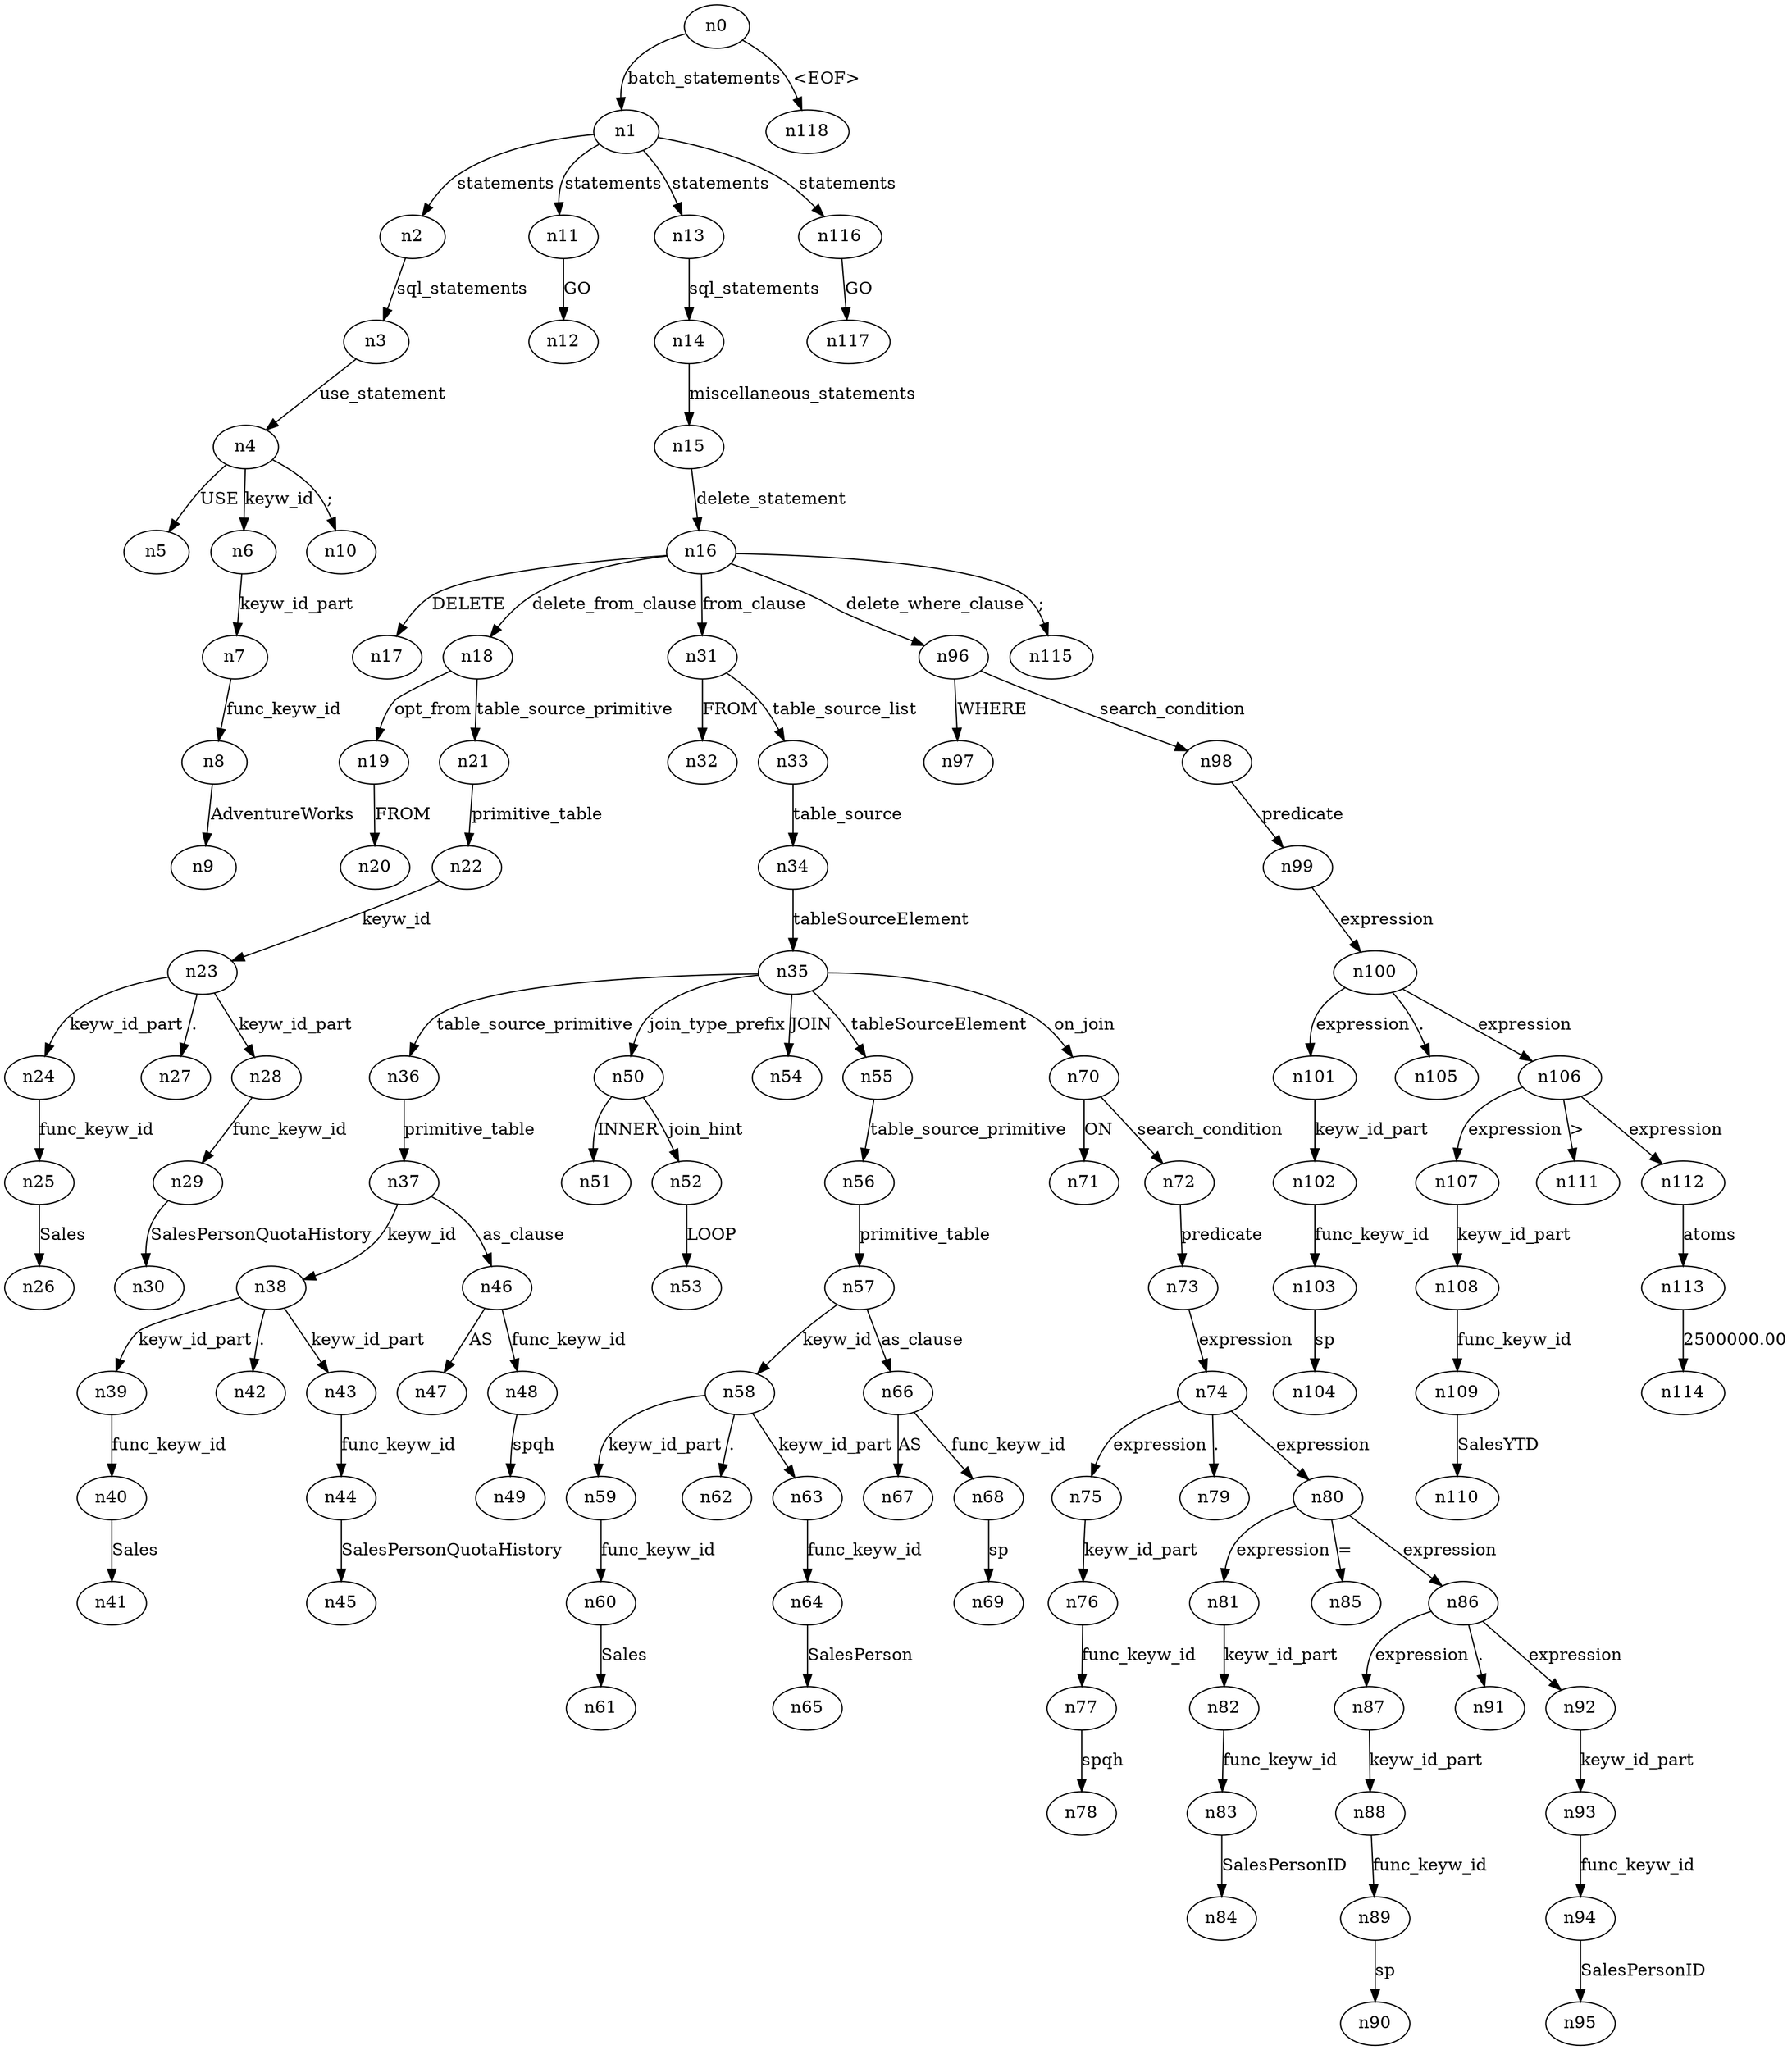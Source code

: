 digraph ParseTree {
  n0 -> n1 [label="batch_statements"];
  n1 -> n2 [label="statements"];
  n2 -> n3 [label="sql_statements"];
  n3 -> n4 [label="use_statement"];
  n4 -> n5 [label="USE"];
  n4 -> n6 [label="keyw_id"];
  n6 -> n7 [label="keyw_id_part"];
  n7 -> n8 [label="func_keyw_id"];
  n8 -> n9 [label="AdventureWorks"];
  n4 -> n10 [label=";"];
  n1 -> n11 [label="statements"];
  n11 -> n12 [label="GO"];
  n1 -> n13 [label="statements"];
  n13 -> n14 [label="sql_statements"];
  n14 -> n15 [label="miscellaneous_statements"];
  n15 -> n16 [label="delete_statement"];
  n16 -> n17 [label="DELETE"];
  n16 -> n18 [label="delete_from_clause"];
  n18 -> n19 [label="opt_from"];
  n19 -> n20 [label="FROM"];
  n18 -> n21 [label="table_source_primitive"];
  n21 -> n22 [label="primitive_table"];
  n22 -> n23 [label="keyw_id"];
  n23 -> n24 [label="keyw_id_part"];
  n24 -> n25 [label="func_keyw_id"];
  n25 -> n26 [label="Sales"];
  n23 -> n27 [label="."];
  n23 -> n28 [label="keyw_id_part"];
  n28 -> n29 [label="func_keyw_id"];
  n29 -> n30 [label="SalesPersonQuotaHistory"];
  n16 -> n31 [label="from_clause"];
  n31 -> n32 [label="FROM"];
  n31 -> n33 [label="table_source_list"];
  n33 -> n34 [label="table_source"];
  n34 -> n35 [label="tableSourceElement"];
  n35 -> n36 [label="table_source_primitive"];
  n36 -> n37 [label="primitive_table"];
  n37 -> n38 [label="keyw_id"];
  n38 -> n39 [label="keyw_id_part"];
  n39 -> n40 [label="func_keyw_id"];
  n40 -> n41 [label="Sales"];
  n38 -> n42 [label="."];
  n38 -> n43 [label="keyw_id_part"];
  n43 -> n44 [label="func_keyw_id"];
  n44 -> n45 [label="SalesPersonQuotaHistory"];
  n37 -> n46 [label="as_clause"];
  n46 -> n47 [label="AS"];
  n46 -> n48 [label="func_keyw_id"];
  n48 -> n49 [label="spqh"];
  n35 -> n50 [label="join_type_prefix"];
  n50 -> n51 [label="INNER"];
  n50 -> n52 [label="join_hint"];
  n52 -> n53 [label="LOOP"];
  n35 -> n54 [label="JOIN"];
  n35 -> n55 [label="tableSourceElement"];
  n55 -> n56 [label="table_source_primitive"];
  n56 -> n57 [label="primitive_table"];
  n57 -> n58 [label="keyw_id"];
  n58 -> n59 [label="keyw_id_part"];
  n59 -> n60 [label="func_keyw_id"];
  n60 -> n61 [label="Sales"];
  n58 -> n62 [label="."];
  n58 -> n63 [label="keyw_id_part"];
  n63 -> n64 [label="func_keyw_id"];
  n64 -> n65 [label="SalesPerson"];
  n57 -> n66 [label="as_clause"];
  n66 -> n67 [label="AS"];
  n66 -> n68 [label="func_keyw_id"];
  n68 -> n69 [label="sp"];
  n35 -> n70 [label="on_join"];
  n70 -> n71 [label="ON"];
  n70 -> n72 [label="search_condition"];
  n72 -> n73 [label="predicate"];
  n73 -> n74 [label="expression"];
  n74 -> n75 [label="expression"];
  n75 -> n76 [label="keyw_id_part"];
  n76 -> n77 [label="func_keyw_id"];
  n77 -> n78 [label="spqh"];
  n74 -> n79 [label="."];
  n74 -> n80 [label="expression"];
  n80 -> n81 [label="expression"];
  n81 -> n82 [label="keyw_id_part"];
  n82 -> n83 [label="func_keyw_id"];
  n83 -> n84 [label="SalesPersonID"];
  n80 -> n85 [label="="];
  n80 -> n86 [label="expression"];
  n86 -> n87 [label="expression"];
  n87 -> n88 [label="keyw_id_part"];
  n88 -> n89 [label="func_keyw_id"];
  n89 -> n90 [label="sp"];
  n86 -> n91 [label="."];
  n86 -> n92 [label="expression"];
  n92 -> n93 [label="keyw_id_part"];
  n93 -> n94 [label="func_keyw_id"];
  n94 -> n95 [label="SalesPersonID"];
  n16 -> n96 [label="delete_where_clause"];
  n96 -> n97 [label="WHERE"];
  n96 -> n98 [label="search_condition"];
  n98 -> n99 [label="predicate"];
  n99 -> n100 [label="expression"];
  n100 -> n101 [label="expression"];
  n101 -> n102 [label="keyw_id_part"];
  n102 -> n103 [label="func_keyw_id"];
  n103 -> n104 [label="sp"];
  n100 -> n105 [label="."];
  n100 -> n106 [label="expression"];
  n106 -> n107 [label="expression"];
  n107 -> n108 [label="keyw_id_part"];
  n108 -> n109 [label="func_keyw_id"];
  n109 -> n110 [label="SalesYTD"];
  n106 -> n111 [label=">"];
  n106 -> n112 [label="expression"];
  n112 -> n113 [label="atoms"];
  n113 -> n114 [label="2500000.00"];
  n16 -> n115 [label=";"];
  n1 -> n116 [label="statements"];
  n116 -> n117 [label="GO"];
  n0 -> n118 [label="<EOF>"];
}